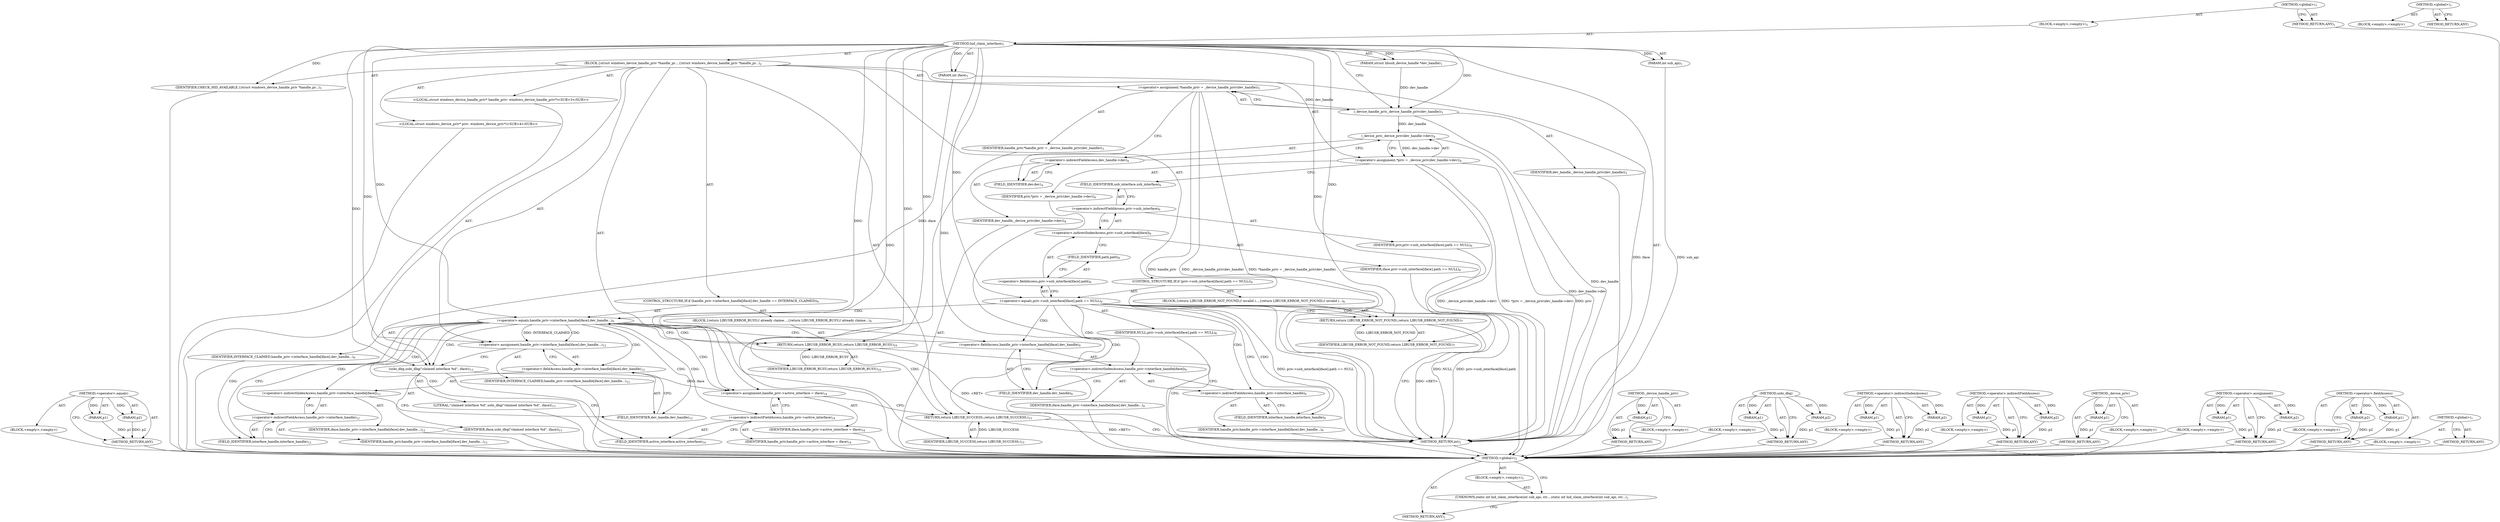 digraph "&lt;global&gt;" {
vulnerable_114 [label=<(METHOD,&lt;operator&gt;.equals)>];
vulnerable_115 [label=<(PARAM,p1)>];
vulnerable_116 [label=<(PARAM,p2)>];
vulnerable_117 [label=<(BLOCK,&lt;empty&gt;,&lt;empty&gt;)>];
vulnerable_118 [label=<(METHOD_RETURN,ANY)>];
vulnerable_6 [label=<(METHOD,&lt;global&gt;)<SUB>1</SUB>>];
vulnerable_7 [label=<(BLOCK,&lt;empty&gt;,&lt;empty&gt;)<SUB>1</SUB>>];
vulnerable_8 [label=<(METHOD,hid_claim_interface)<SUB>1</SUB>>];
vulnerable_9 [label=<(PARAM,int sub_api)<SUB>1</SUB>>];
vulnerable_10 [label=<(PARAM,struct libusb_device_handle *dev_handle)<SUB>1</SUB>>];
vulnerable_11 [label=<(PARAM,int iface)<SUB>1</SUB>>];
vulnerable_12 [label=<(BLOCK,{
	struct windows_device_handle_priv *handle_pr...,{
	struct windows_device_handle_priv *handle_pr...)<SUB>2</SUB>>];
vulnerable_13 [label="<(LOCAL,struct windows_device_handle_priv* handle_priv: windows_device_handle_priv*)<SUB>3</SUB>>"];
vulnerable_14 [label=<(&lt;operator&gt;.assignment,*handle_priv = _device_handle_priv(dev_handle))<SUB>3</SUB>>];
vulnerable_15 [label=<(IDENTIFIER,handle_priv,*handle_priv = _device_handle_priv(dev_handle))<SUB>3</SUB>>];
vulnerable_16 [label=<(_device_handle_priv,_device_handle_priv(dev_handle))<SUB>3</SUB>>];
vulnerable_17 [label=<(IDENTIFIER,dev_handle,_device_handle_priv(dev_handle))<SUB>3</SUB>>];
vulnerable_18 [label="<(LOCAL,struct windows_device_priv* priv: windows_device_priv*)<SUB>4</SUB>>"];
vulnerable_19 [label=<(&lt;operator&gt;.assignment,*priv = _device_priv(dev_handle-&gt;dev))<SUB>4</SUB>>];
vulnerable_20 [label=<(IDENTIFIER,priv,*priv = _device_priv(dev_handle-&gt;dev))<SUB>4</SUB>>];
vulnerable_21 [label=<(_device_priv,_device_priv(dev_handle-&gt;dev))<SUB>4</SUB>>];
vulnerable_22 [label=<(&lt;operator&gt;.indirectFieldAccess,dev_handle-&gt;dev)<SUB>4</SUB>>];
vulnerable_23 [label=<(IDENTIFIER,dev_handle,_device_priv(dev_handle-&gt;dev))<SUB>4</SUB>>];
vulnerable_24 [label=<(FIELD_IDENTIFIER,dev,dev)<SUB>4</SUB>>];
vulnerable_25 [label=<(IDENTIFIER,CHECK_HID_AVAILABLE,{
	struct windows_device_handle_priv *handle_pr...)<SUB>5</SUB>>];
vulnerable_26 [label=<(CONTROL_STRUCTURE,IF,if (priv-&gt;usb_interface[iface].path == NULL))<SUB>6</SUB>>];
vulnerable_27 [label=<(&lt;operator&gt;.equals,priv-&gt;usb_interface[iface].path == NULL)<SUB>6</SUB>>];
vulnerable_28 [label=<(&lt;operator&gt;.fieldAccess,priv-&gt;usb_interface[iface].path)<SUB>6</SUB>>];
vulnerable_29 [label=<(&lt;operator&gt;.indirectIndexAccess,priv-&gt;usb_interface[iface])<SUB>6</SUB>>];
vulnerable_30 [label=<(&lt;operator&gt;.indirectFieldAccess,priv-&gt;usb_interface)<SUB>6</SUB>>];
vulnerable_31 [label=<(IDENTIFIER,priv,priv-&gt;usb_interface[iface].path == NULL)<SUB>6</SUB>>];
vulnerable_32 [label=<(FIELD_IDENTIFIER,usb_interface,usb_interface)<SUB>6</SUB>>];
vulnerable_33 [label=<(IDENTIFIER,iface,priv-&gt;usb_interface[iface].path == NULL)<SUB>6</SUB>>];
vulnerable_34 [label=<(FIELD_IDENTIFIER,path,path)<SUB>6</SUB>>];
vulnerable_35 [label=<(IDENTIFIER,NULL,priv-&gt;usb_interface[iface].path == NULL)<SUB>6</SUB>>];
vulnerable_36 [label=<(BLOCK,{
		return LIBUSB_ERROR_NOT_FOUND;	// invalid i...,{
		return LIBUSB_ERROR_NOT_FOUND;	// invalid i...)<SUB>6</SUB>>];
vulnerable_37 [label=<(RETURN,return LIBUSB_ERROR_NOT_FOUND;,return LIBUSB_ERROR_NOT_FOUND;)<SUB>7</SUB>>];
vulnerable_38 [label=<(IDENTIFIER,LIBUSB_ERROR_NOT_FOUND,return LIBUSB_ERROR_NOT_FOUND;)<SUB>7</SUB>>];
vulnerable_39 [label=<(CONTROL_STRUCTURE,IF,if (handle_priv-&gt;interface_handle[iface].dev_handle == INTERFACE_CLAIMED))<SUB>9</SUB>>];
vulnerable_40 [label=<(&lt;operator&gt;.equals,handle_priv-&gt;interface_handle[iface].dev_handle...)<SUB>9</SUB>>];
vulnerable_41 [label=<(&lt;operator&gt;.fieldAccess,handle_priv-&gt;interface_handle[iface].dev_handle)<SUB>9</SUB>>];
vulnerable_42 [label=<(&lt;operator&gt;.indirectIndexAccess,handle_priv-&gt;interface_handle[iface])<SUB>9</SUB>>];
vulnerable_43 [label=<(&lt;operator&gt;.indirectFieldAccess,handle_priv-&gt;interface_handle)<SUB>9</SUB>>];
vulnerable_44 [label=<(IDENTIFIER,handle_priv,handle_priv-&gt;interface_handle[iface].dev_handle...)<SUB>9</SUB>>];
vulnerable_45 [label=<(FIELD_IDENTIFIER,interface_handle,interface_handle)<SUB>9</SUB>>];
vulnerable_46 [label=<(IDENTIFIER,iface,handle_priv-&gt;interface_handle[iface].dev_handle...)<SUB>9</SUB>>];
vulnerable_47 [label=<(FIELD_IDENTIFIER,dev_handle,dev_handle)<SUB>9</SUB>>];
vulnerable_48 [label=<(IDENTIFIER,INTERFACE_CLAIMED,handle_priv-&gt;interface_handle[iface].dev_handle...)<SUB>9</SUB>>];
vulnerable_49 [label=<(BLOCK,{
		return LIBUSB_ERROR_BUSY;	// already claime...,{
		return LIBUSB_ERROR_BUSY;	// already claime...)<SUB>9</SUB>>];
vulnerable_50 [label=<(RETURN,return LIBUSB_ERROR_BUSY;,return LIBUSB_ERROR_BUSY;)<SUB>10</SUB>>];
vulnerable_51 [label=<(IDENTIFIER,LIBUSB_ERROR_BUSY,return LIBUSB_ERROR_BUSY;)<SUB>10</SUB>>];
vulnerable_52 [label=<(&lt;operator&gt;.assignment,handle_priv-&gt;interface_handle[iface].dev_handle...)<SUB>12</SUB>>];
vulnerable_53 [label=<(&lt;operator&gt;.fieldAccess,handle_priv-&gt;interface_handle[iface].dev_handle)<SUB>12</SUB>>];
vulnerable_54 [label=<(&lt;operator&gt;.indirectIndexAccess,handle_priv-&gt;interface_handle[iface])<SUB>12</SUB>>];
vulnerable_55 [label=<(&lt;operator&gt;.indirectFieldAccess,handle_priv-&gt;interface_handle)<SUB>12</SUB>>];
vulnerable_56 [label=<(IDENTIFIER,handle_priv,handle_priv-&gt;interface_handle[iface].dev_handle...)<SUB>12</SUB>>];
vulnerable_57 [label=<(FIELD_IDENTIFIER,interface_handle,interface_handle)<SUB>12</SUB>>];
vulnerable_58 [label=<(IDENTIFIER,iface,handle_priv-&gt;interface_handle[iface].dev_handle...)<SUB>12</SUB>>];
vulnerable_59 [label=<(FIELD_IDENTIFIER,dev_handle,dev_handle)<SUB>12</SUB>>];
vulnerable_60 [label=<(IDENTIFIER,INTERFACE_CLAIMED,handle_priv-&gt;interface_handle[iface].dev_handle...)<SUB>12</SUB>>];
vulnerable_61 [label=<(usbi_dbg,usbi_dbg(&quot;claimed interface %d&quot;, iface))<SUB>13</SUB>>];
vulnerable_62 [label=<(LITERAL,&quot;claimed interface %d&quot;,usbi_dbg(&quot;claimed interface %d&quot;, iface))<SUB>13</SUB>>];
vulnerable_63 [label=<(IDENTIFIER,iface,usbi_dbg(&quot;claimed interface %d&quot;, iface))<SUB>13</SUB>>];
vulnerable_64 [label=<(&lt;operator&gt;.assignment,handle_priv-&gt;active_interface = iface)<SUB>14</SUB>>];
vulnerable_65 [label=<(&lt;operator&gt;.indirectFieldAccess,handle_priv-&gt;active_interface)<SUB>14</SUB>>];
vulnerable_66 [label=<(IDENTIFIER,handle_priv,handle_priv-&gt;active_interface = iface)<SUB>14</SUB>>];
vulnerable_67 [label=<(FIELD_IDENTIFIER,active_interface,active_interface)<SUB>14</SUB>>];
vulnerable_68 [label=<(IDENTIFIER,iface,handle_priv-&gt;active_interface = iface)<SUB>14</SUB>>];
vulnerable_69 [label=<(RETURN,return LIBUSB_SUCCESS;,return LIBUSB_SUCCESS;)<SUB>15</SUB>>];
vulnerable_70 [label=<(IDENTIFIER,LIBUSB_SUCCESS,return LIBUSB_SUCCESS;)<SUB>15</SUB>>];
vulnerable_71 [label=<(METHOD_RETURN,int)<SUB>1</SUB>>];
vulnerable_73 [label=<(METHOD_RETURN,ANY)<SUB>1</SUB>>];
vulnerable_101 [label=<(METHOD,_device_handle_priv)>];
vulnerable_102 [label=<(PARAM,p1)>];
vulnerable_103 [label=<(BLOCK,&lt;empty&gt;,&lt;empty&gt;)>];
vulnerable_104 [label=<(METHOD_RETURN,ANY)>];
vulnerable_129 [label=<(METHOD,usbi_dbg)>];
vulnerable_130 [label=<(PARAM,p1)>];
vulnerable_131 [label=<(PARAM,p2)>];
vulnerable_132 [label=<(BLOCK,&lt;empty&gt;,&lt;empty&gt;)>];
vulnerable_133 [label=<(METHOD_RETURN,ANY)>];
vulnerable_124 [label=<(METHOD,&lt;operator&gt;.indirectIndexAccess)>];
vulnerable_125 [label=<(PARAM,p1)>];
vulnerable_126 [label=<(PARAM,p2)>];
vulnerable_127 [label=<(BLOCK,&lt;empty&gt;,&lt;empty&gt;)>];
vulnerable_128 [label=<(METHOD_RETURN,ANY)>];
vulnerable_109 [label=<(METHOD,&lt;operator&gt;.indirectFieldAccess)>];
vulnerable_110 [label=<(PARAM,p1)>];
vulnerable_111 [label=<(PARAM,p2)>];
vulnerable_112 [label=<(BLOCK,&lt;empty&gt;,&lt;empty&gt;)>];
vulnerable_113 [label=<(METHOD_RETURN,ANY)>];
vulnerable_105 [label=<(METHOD,_device_priv)>];
vulnerable_106 [label=<(PARAM,p1)>];
vulnerable_107 [label=<(BLOCK,&lt;empty&gt;,&lt;empty&gt;)>];
vulnerable_108 [label=<(METHOD_RETURN,ANY)>];
vulnerable_96 [label=<(METHOD,&lt;operator&gt;.assignment)>];
vulnerable_97 [label=<(PARAM,p1)>];
vulnerable_98 [label=<(PARAM,p2)>];
vulnerable_99 [label=<(BLOCK,&lt;empty&gt;,&lt;empty&gt;)>];
vulnerable_100 [label=<(METHOD_RETURN,ANY)>];
vulnerable_90 [label=<(METHOD,&lt;global&gt;)<SUB>1</SUB>>];
vulnerable_91 [label=<(BLOCK,&lt;empty&gt;,&lt;empty&gt;)>];
vulnerable_92 [label=<(METHOD_RETURN,ANY)>];
vulnerable_119 [label=<(METHOD,&lt;operator&gt;.fieldAccess)>];
vulnerable_120 [label=<(PARAM,p1)>];
vulnerable_121 [label=<(PARAM,p2)>];
vulnerable_122 [label=<(BLOCK,&lt;empty&gt;,&lt;empty&gt;)>];
vulnerable_123 [label=<(METHOD_RETURN,ANY)>];
fixed_6 [label=<(METHOD,&lt;global&gt;)<SUB>1</SUB>>];
fixed_7 [label=<(BLOCK,&lt;empty&gt;,&lt;empty&gt;)<SUB>1</SUB>>];
fixed_8 [label=<(UNKNOWN,static int hid_claim_interface(int sub_api, str...,static int hid_claim_interface(int sub_api, str...)<SUB>1</SUB>>];
fixed_9 [label=<(METHOD_RETURN,ANY)<SUB>1</SUB>>];
fixed_14 [label=<(METHOD,&lt;global&gt;)<SUB>1</SUB>>];
fixed_15 [label=<(BLOCK,&lt;empty&gt;,&lt;empty&gt;)>];
fixed_16 [label=<(METHOD_RETURN,ANY)>];
vulnerable_114 -> vulnerable_115  [key=0, label="AST: "];
vulnerable_114 -> vulnerable_115  [key=1, label="DDG: "];
vulnerable_114 -> vulnerable_117  [key=0, label="AST: "];
vulnerable_114 -> vulnerable_116  [key=0, label="AST: "];
vulnerable_114 -> vulnerable_116  [key=1, label="DDG: "];
vulnerable_114 -> vulnerable_118  [key=0, label="AST: "];
vulnerable_114 -> vulnerable_118  [key=1, label="CFG: "];
vulnerable_115 -> vulnerable_118  [key=0, label="DDG: p1"];
vulnerable_116 -> vulnerable_118  [key=0, label="DDG: p2"];
vulnerable_117 -> fixed_6  [key=0];
vulnerable_118 -> fixed_6  [key=0];
vulnerable_6 -> vulnerable_7  [key=0, label="AST: "];
vulnerable_6 -> vulnerable_73  [key=0, label="AST: "];
vulnerable_6 -> vulnerable_73  [key=1, label="CFG: "];
vulnerable_7 -> vulnerable_8  [key=0, label="AST: "];
vulnerable_8 -> vulnerable_9  [key=0, label="AST: "];
vulnerable_8 -> vulnerable_9  [key=1, label="DDG: "];
vulnerable_8 -> vulnerable_10  [key=0, label="AST: "];
vulnerable_8 -> vulnerable_10  [key=1, label="DDG: "];
vulnerable_8 -> vulnerable_11  [key=0, label="AST: "];
vulnerable_8 -> vulnerable_11  [key=1, label="DDG: "];
vulnerable_8 -> vulnerable_12  [key=0, label="AST: "];
vulnerable_8 -> vulnerable_71  [key=0, label="AST: "];
vulnerable_8 -> vulnerable_16  [key=0, label="CFG: "];
vulnerable_8 -> vulnerable_16  [key=1, label="DDG: "];
vulnerable_8 -> vulnerable_25  [key=0, label="DDG: "];
vulnerable_8 -> vulnerable_52  [key=0, label="DDG: "];
vulnerable_8 -> vulnerable_64  [key=0, label="DDG: "];
vulnerable_8 -> vulnerable_69  [key=0, label="DDG: "];
vulnerable_8 -> vulnerable_61  [key=0, label="DDG: "];
vulnerable_8 -> vulnerable_70  [key=0, label="DDG: "];
vulnerable_8 -> vulnerable_27  [key=0, label="DDG: "];
vulnerable_8 -> vulnerable_37  [key=0, label="DDG: "];
vulnerable_8 -> vulnerable_40  [key=0, label="DDG: "];
vulnerable_8 -> vulnerable_50  [key=0, label="DDG: "];
vulnerable_8 -> vulnerable_38  [key=0, label="DDG: "];
vulnerable_8 -> vulnerable_51  [key=0, label="DDG: "];
vulnerable_9 -> vulnerable_71  [key=0, label="DDG: sub_api"];
vulnerable_10 -> vulnerable_16  [key=0, label="DDG: dev_handle"];
vulnerable_11 -> vulnerable_71  [key=0, label="DDG: iface"];
vulnerable_11 -> vulnerable_61  [key=0, label="DDG: iface"];
vulnerable_12 -> vulnerable_13  [key=0, label="AST: "];
vulnerable_12 -> vulnerable_14  [key=0, label="AST: "];
vulnerable_12 -> vulnerable_18  [key=0, label="AST: "];
vulnerable_12 -> vulnerable_19  [key=0, label="AST: "];
vulnerable_12 -> vulnerable_25  [key=0, label="AST: "];
vulnerable_12 -> vulnerable_26  [key=0, label="AST: "];
vulnerable_12 -> vulnerable_39  [key=0, label="AST: "];
vulnerable_12 -> vulnerable_52  [key=0, label="AST: "];
vulnerable_12 -> vulnerable_61  [key=0, label="AST: "];
vulnerable_12 -> vulnerable_64  [key=0, label="AST: "];
vulnerable_12 -> vulnerable_69  [key=0, label="AST: "];
vulnerable_13 -> fixed_6  [key=0];
vulnerable_14 -> vulnerable_15  [key=0, label="AST: "];
vulnerable_14 -> vulnerable_16  [key=0, label="AST: "];
vulnerable_14 -> vulnerable_24  [key=0, label="CFG: "];
vulnerable_14 -> vulnerable_71  [key=0, label="DDG: handle_priv"];
vulnerable_14 -> vulnerable_71  [key=1, label="DDG: _device_handle_priv(dev_handle)"];
vulnerable_14 -> vulnerable_71  [key=2, label="DDG: *handle_priv = _device_handle_priv(dev_handle)"];
vulnerable_15 -> fixed_6  [key=0];
vulnerable_16 -> vulnerable_17  [key=0, label="AST: "];
vulnerable_16 -> vulnerable_14  [key=0, label="CFG: "];
vulnerable_16 -> vulnerable_14  [key=1, label="DDG: dev_handle"];
vulnerable_16 -> vulnerable_71  [key=0, label="DDG: dev_handle"];
vulnerable_16 -> vulnerable_21  [key=0, label="DDG: dev_handle"];
vulnerable_17 -> fixed_6  [key=0];
vulnerable_18 -> fixed_6  [key=0];
vulnerable_19 -> vulnerable_20  [key=0, label="AST: "];
vulnerable_19 -> vulnerable_21  [key=0, label="AST: "];
vulnerable_19 -> vulnerable_32  [key=0, label="CFG: "];
vulnerable_19 -> vulnerable_71  [key=0, label="DDG: priv"];
vulnerable_19 -> vulnerable_71  [key=1, label="DDG: _device_priv(dev_handle-&gt;dev)"];
vulnerable_19 -> vulnerable_71  [key=2, label="DDG: *priv = _device_priv(dev_handle-&gt;dev)"];
vulnerable_20 -> fixed_6  [key=0];
vulnerable_21 -> vulnerable_22  [key=0, label="AST: "];
vulnerable_21 -> vulnerable_19  [key=0, label="CFG: "];
vulnerable_21 -> vulnerable_19  [key=1, label="DDG: dev_handle-&gt;dev"];
vulnerable_21 -> vulnerable_71  [key=0, label="DDG: dev_handle-&gt;dev"];
vulnerable_22 -> vulnerable_23  [key=0, label="AST: "];
vulnerable_22 -> vulnerable_24  [key=0, label="AST: "];
vulnerable_22 -> vulnerable_21  [key=0, label="CFG: "];
vulnerable_23 -> fixed_6  [key=0];
vulnerable_24 -> vulnerable_22  [key=0, label="CFG: "];
vulnerable_25 -> fixed_6  [key=0];
vulnerable_26 -> vulnerable_27  [key=0, label="AST: "];
vulnerable_26 -> vulnerable_36  [key=0, label="AST: "];
vulnerable_27 -> vulnerable_28  [key=0, label="AST: "];
vulnerable_27 -> vulnerable_35  [key=0, label="AST: "];
vulnerable_27 -> vulnerable_37  [key=0, label="CFG: "];
vulnerable_27 -> vulnerable_37  [key=1, label="CDG: "];
vulnerable_27 -> vulnerable_45  [key=0, label="CFG: "];
vulnerable_27 -> vulnerable_45  [key=1, label="CDG: "];
vulnerable_27 -> vulnerable_71  [key=0, label="DDG: priv-&gt;usb_interface[iface].path"];
vulnerable_27 -> vulnerable_71  [key=1, label="DDG: priv-&gt;usb_interface[iface].path == NULL"];
vulnerable_27 -> vulnerable_71  [key=2, label="DDG: NULL"];
vulnerable_27 -> vulnerable_47  [key=0, label="CDG: "];
vulnerable_27 -> vulnerable_42  [key=0, label="CDG: "];
vulnerable_27 -> vulnerable_41  [key=0, label="CDG: "];
vulnerable_27 -> vulnerable_40  [key=0, label="CDG: "];
vulnerable_27 -> vulnerable_43  [key=0, label="CDG: "];
vulnerable_28 -> vulnerable_29  [key=0, label="AST: "];
vulnerable_28 -> vulnerable_34  [key=0, label="AST: "];
vulnerable_28 -> vulnerable_27  [key=0, label="CFG: "];
vulnerable_29 -> vulnerable_30  [key=0, label="AST: "];
vulnerable_29 -> vulnerable_33  [key=0, label="AST: "];
vulnerable_29 -> vulnerable_34  [key=0, label="CFG: "];
vulnerable_30 -> vulnerable_31  [key=0, label="AST: "];
vulnerable_30 -> vulnerable_32  [key=0, label="AST: "];
vulnerable_30 -> vulnerable_29  [key=0, label="CFG: "];
vulnerable_31 -> fixed_6  [key=0];
vulnerable_32 -> vulnerable_30  [key=0, label="CFG: "];
vulnerable_33 -> fixed_6  [key=0];
vulnerable_34 -> vulnerable_28  [key=0, label="CFG: "];
vulnerable_35 -> fixed_6  [key=0];
vulnerable_36 -> vulnerable_37  [key=0, label="AST: "];
vulnerable_37 -> vulnerable_38  [key=0, label="AST: "];
vulnerable_37 -> vulnerable_71  [key=0, label="CFG: "];
vulnerable_37 -> vulnerable_71  [key=1, label="DDG: &lt;RET&gt;"];
vulnerable_38 -> vulnerable_37  [key=0, label="DDG: LIBUSB_ERROR_NOT_FOUND"];
vulnerable_39 -> vulnerable_40  [key=0, label="AST: "];
vulnerable_39 -> vulnerable_49  [key=0, label="AST: "];
vulnerable_40 -> vulnerable_41  [key=0, label="AST: "];
vulnerable_40 -> vulnerable_48  [key=0, label="AST: "];
vulnerable_40 -> vulnerable_50  [key=0, label="CFG: "];
vulnerable_40 -> vulnerable_50  [key=1, label="CDG: "];
vulnerable_40 -> vulnerable_57  [key=0, label="CFG: "];
vulnerable_40 -> vulnerable_57  [key=1, label="CDG: "];
vulnerable_40 -> vulnerable_52  [key=0, label="DDG: INTERFACE_CLAIMED"];
vulnerable_40 -> vulnerable_52  [key=1, label="CDG: "];
vulnerable_40 -> vulnerable_61  [key=0, label="CDG: "];
vulnerable_40 -> vulnerable_64  [key=0, label="CDG: "];
vulnerable_40 -> vulnerable_53  [key=0, label="CDG: "];
vulnerable_40 -> vulnerable_69  [key=0, label="CDG: "];
vulnerable_40 -> vulnerable_67  [key=0, label="CDG: "];
vulnerable_40 -> vulnerable_65  [key=0, label="CDG: "];
vulnerable_40 -> vulnerable_59  [key=0, label="CDG: "];
vulnerable_40 -> vulnerable_55  [key=0, label="CDG: "];
vulnerable_40 -> vulnerable_54  [key=0, label="CDG: "];
vulnerable_41 -> vulnerable_42  [key=0, label="AST: "];
vulnerable_41 -> vulnerable_47  [key=0, label="AST: "];
vulnerable_41 -> vulnerable_40  [key=0, label="CFG: "];
vulnerable_42 -> vulnerable_43  [key=0, label="AST: "];
vulnerable_42 -> vulnerable_46  [key=0, label="AST: "];
vulnerable_42 -> vulnerable_47  [key=0, label="CFG: "];
vulnerable_43 -> vulnerable_44  [key=0, label="AST: "];
vulnerable_43 -> vulnerable_45  [key=0, label="AST: "];
vulnerable_43 -> vulnerable_42  [key=0, label="CFG: "];
vulnerable_44 -> fixed_6  [key=0];
vulnerable_45 -> vulnerable_43  [key=0, label="CFG: "];
vulnerable_46 -> fixed_6  [key=0];
vulnerable_47 -> vulnerable_41  [key=0, label="CFG: "];
vulnerable_48 -> fixed_6  [key=0];
vulnerable_49 -> vulnerable_50  [key=0, label="AST: "];
vulnerable_50 -> vulnerable_51  [key=0, label="AST: "];
vulnerable_50 -> vulnerable_71  [key=0, label="CFG: "];
vulnerable_50 -> vulnerable_71  [key=1, label="DDG: &lt;RET&gt;"];
vulnerable_51 -> vulnerable_50  [key=0, label="DDG: LIBUSB_ERROR_BUSY"];
vulnerable_52 -> vulnerable_53  [key=0, label="AST: "];
vulnerable_52 -> vulnerable_60  [key=0, label="AST: "];
vulnerable_52 -> vulnerable_61  [key=0, label="CFG: "];
vulnerable_53 -> vulnerable_54  [key=0, label="AST: "];
vulnerable_53 -> vulnerable_59  [key=0, label="AST: "];
vulnerable_53 -> vulnerable_52  [key=0, label="CFG: "];
vulnerable_54 -> vulnerable_55  [key=0, label="AST: "];
vulnerable_54 -> vulnerable_58  [key=0, label="AST: "];
vulnerable_54 -> vulnerable_59  [key=0, label="CFG: "];
vulnerable_55 -> vulnerable_56  [key=0, label="AST: "];
vulnerable_55 -> vulnerable_57  [key=0, label="AST: "];
vulnerable_55 -> vulnerable_54  [key=0, label="CFG: "];
vulnerable_56 -> fixed_6  [key=0];
vulnerable_57 -> vulnerable_55  [key=0, label="CFG: "];
vulnerable_58 -> fixed_6  [key=0];
vulnerable_59 -> vulnerable_53  [key=0, label="CFG: "];
vulnerable_60 -> fixed_6  [key=0];
vulnerable_61 -> vulnerable_62  [key=0, label="AST: "];
vulnerable_61 -> vulnerable_63  [key=0, label="AST: "];
vulnerable_61 -> vulnerable_67  [key=0, label="CFG: "];
vulnerable_61 -> vulnerable_64  [key=0, label="DDG: iface"];
vulnerable_62 -> fixed_6  [key=0];
vulnerable_63 -> fixed_6  [key=0];
vulnerable_64 -> vulnerable_65  [key=0, label="AST: "];
vulnerable_64 -> vulnerable_68  [key=0, label="AST: "];
vulnerable_64 -> vulnerable_69  [key=0, label="CFG: "];
vulnerable_65 -> vulnerable_66  [key=0, label="AST: "];
vulnerable_65 -> vulnerable_67  [key=0, label="AST: "];
vulnerable_65 -> vulnerable_64  [key=0, label="CFG: "];
vulnerable_66 -> fixed_6  [key=0];
vulnerable_67 -> vulnerable_65  [key=0, label="CFG: "];
vulnerable_68 -> fixed_6  [key=0];
vulnerable_69 -> vulnerable_70  [key=0, label="AST: "];
vulnerable_69 -> vulnerable_71  [key=0, label="CFG: "];
vulnerable_69 -> vulnerable_71  [key=1, label="DDG: &lt;RET&gt;"];
vulnerable_70 -> vulnerable_69  [key=0, label="DDG: LIBUSB_SUCCESS"];
vulnerable_71 -> fixed_6  [key=0];
vulnerable_73 -> fixed_6  [key=0];
vulnerable_101 -> vulnerable_102  [key=0, label="AST: "];
vulnerable_101 -> vulnerable_102  [key=1, label="DDG: "];
vulnerable_101 -> vulnerable_103  [key=0, label="AST: "];
vulnerable_101 -> vulnerable_104  [key=0, label="AST: "];
vulnerable_101 -> vulnerable_104  [key=1, label="CFG: "];
vulnerable_102 -> vulnerable_104  [key=0, label="DDG: p1"];
vulnerable_103 -> fixed_6  [key=0];
vulnerable_104 -> fixed_6  [key=0];
vulnerable_129 -> vulnerable_130  [key=0, label="AST: "];
vulnerable_129 -> vulnerable_130  [key=1, label="DDG: "];
vulnerable_129 -> vulnerable_132  [key=0, label="AST: "];
vulnerable_129 -> vulnerable_131  [key=0, label="AST: "];
vulnerable_129 -> vulnerable_131  [key=1, label="DDG: "];
vulnerable_129 -> vulnerable_133  [key=0, label="AST: "];
vulnerable_129 -> vulnerable_133  [key=1, label="CFG: "];
vulnerable_130 -> vulnerable_133  [key=0, label="DDG: p1"];
vulnerable_131 -> vulnerable_133  [key=0, label="DDG: p2"];
vulnerable_132 -> fixed_6  [key=0];
vulnerable_133 -> fixed_6  [key=0];
vulnerable_124 -> vulnerable_125  [key=0, label="AST: "];
vulnerable_124 -> vulnerable_125  [key=1, label="DDG: "];
vulnerable_124 -> vulnerable_127  [key=0, label="AST: "];
vulnerable_124 -> vulnerable_126  [key=0, label="AST: "];
vulnerable_124 -> vulnerable_126  [key=1, label="DDG: "];
vulnerable_124 -> vulnerable_128  [key=0, label="AST: "];
vulnerable_124 -> vulnerable_128  [key=1, label="CFG: "];
vulnerable_125 -> vulnerable_128  [key=0, label="DDG: p1"];
vulnerable_126 -> vulnerable_128  [key=0, label="DDG: p2"];
vulnerable_127 -> fixed_6  [key=0];
vulnerable_128 -> fixed_6  [key=0];
vulnerable_109 -> vulnerable_110  [key=0, label="AST: "];
vulnerable_109 -> vulnerable_110  [key=1, label="DDG: "];
vulnerable_109 -> vulnerable_112  [key=0, label="AST: "];
vulnerable_109 -> vulnerable_111  [key=0, label="AST: "];
vulnerable_109 -> vulnerable_111  [key=1, label="DDG: "];
vulnerable_109 -> vulnerable_113  [key=0, label="AST: "];
vulnerable_109 -> vulnerable_113  [key=1, label="CFG: "];
vulnerable_110 -> vulnerable_113  [key=0, label="DDG: p1"];
vulnerable_111 -> vulnerable_113  [key=0, label="DDG: p2"];
vulnerable_112 -> fixed_6  [key=0];
vulnerable_113 -> fixed_6  [key=0];
vulnerable_105 -> vulnerable_106  [key=0, label="AST: "];
vulnerable_105 -> vulnerable_106  [key=1, label="DDG: "];
vulnerable_105 -> vulnerable_107  [key=0, label="AST: "];
vulnerable_105 -> vulnerable_108  [key=0, label="AST: "];
vulnerable_105 -> vulnerable_108  [key=1, label="CFG: "];
vulnerable_106 -> vulnerable_108  [key=0, label="DDG: p1"];
vulnerable_107 -> fixed_6  [key=0];
vulnerable_108 -> fixed_6  [key=0];
vulnerable_96 -> vulnerable_97  [key=0, label="AST: "];
vulnerable_96 -> vulnerable_97  [key=1, label="DDG: "];
vulnerable_96 -> vulnerable_99  [key=0, label="AST: "];
vulnerable_96 -> vulnerable_98  [key=0, label="AST: "];
vulnerable_96 -> vulnerable_98  [key=1, label="DDG: "];
vulnerable_96 -> vulnerable_100  [key=0, label="AST: "];
vulnerable_96 -> vulnerable_100  [key=1, label="CFG: "];
vulnerable_97 -> vulnerable_100  [key=0, label="DDG: p1"];
vulnerable_98 -> vulnerable_100  [key=0, label="DDG: p2"];
vulnerable_99 -> fixed_6  [key=0];
vulnerable_100 -> fixed_6  [key=0];
vulnerable_90 -> vulnerable_91  [key=0, label="AST: "];
vulnerable_90 -> vulnerable_92  [key=0, label="AST: "];
vulnerable_90 -> vulnerable_92  [key=1, label="CFG: "];
vulnerable_91 -> fixed_6  [key=0];
vulnerable_92 -> fixed_6  [key=0];
vulnerable_119 -> vulnerable_120  [key=0, label="AST: "];
vulnerable_119 -> vulnerable_120  [key=1, label="DDG: "];
vulnerable_119 -> vulnerable_122  [key=0, label="AST: "];
vulnerable_119 -> vulnerable_121  [key=0, label="AST: "];
vulnerable_119 -> vulnerable_121  [key=1, label="DDG: "];
vulnerable_119 -> vulnerable_123  [key=0, label="AST: "];
vulnerable_119 -> vulnerable_123  [key=1, label="CFG: "];
vulnerable_120 -> vulnerable_123  [key=0, label="DDG: p1"];
vulnerable_121 -> vulnerable_123  [key=0, label="DDG: p2"];
vulnerable_122 -> fixed_6  [key=0];
vulnerable_123 -> fixed_6  [key=0];
fixed_6 -> fixed_7  [key=0, label="AST: "];
fixed_6 -> fixed_9  [key=0, label="AST: "];
fixed_6 -> fixed_8  [key=0, label="CFG: "];
fixed_7 -> fixed_8  [key=0, label="AST: "];
fixed_8 -> fixed_9  [key=0, label="CFG: "];
fixed_14 -> fixed_15  [key=0, label="AST: "];
fixed_14 -> fixed_16  [key=0, label="AST: "];
fixed_14 -> fixed_16  [key=1, label="CFG: "];
}

